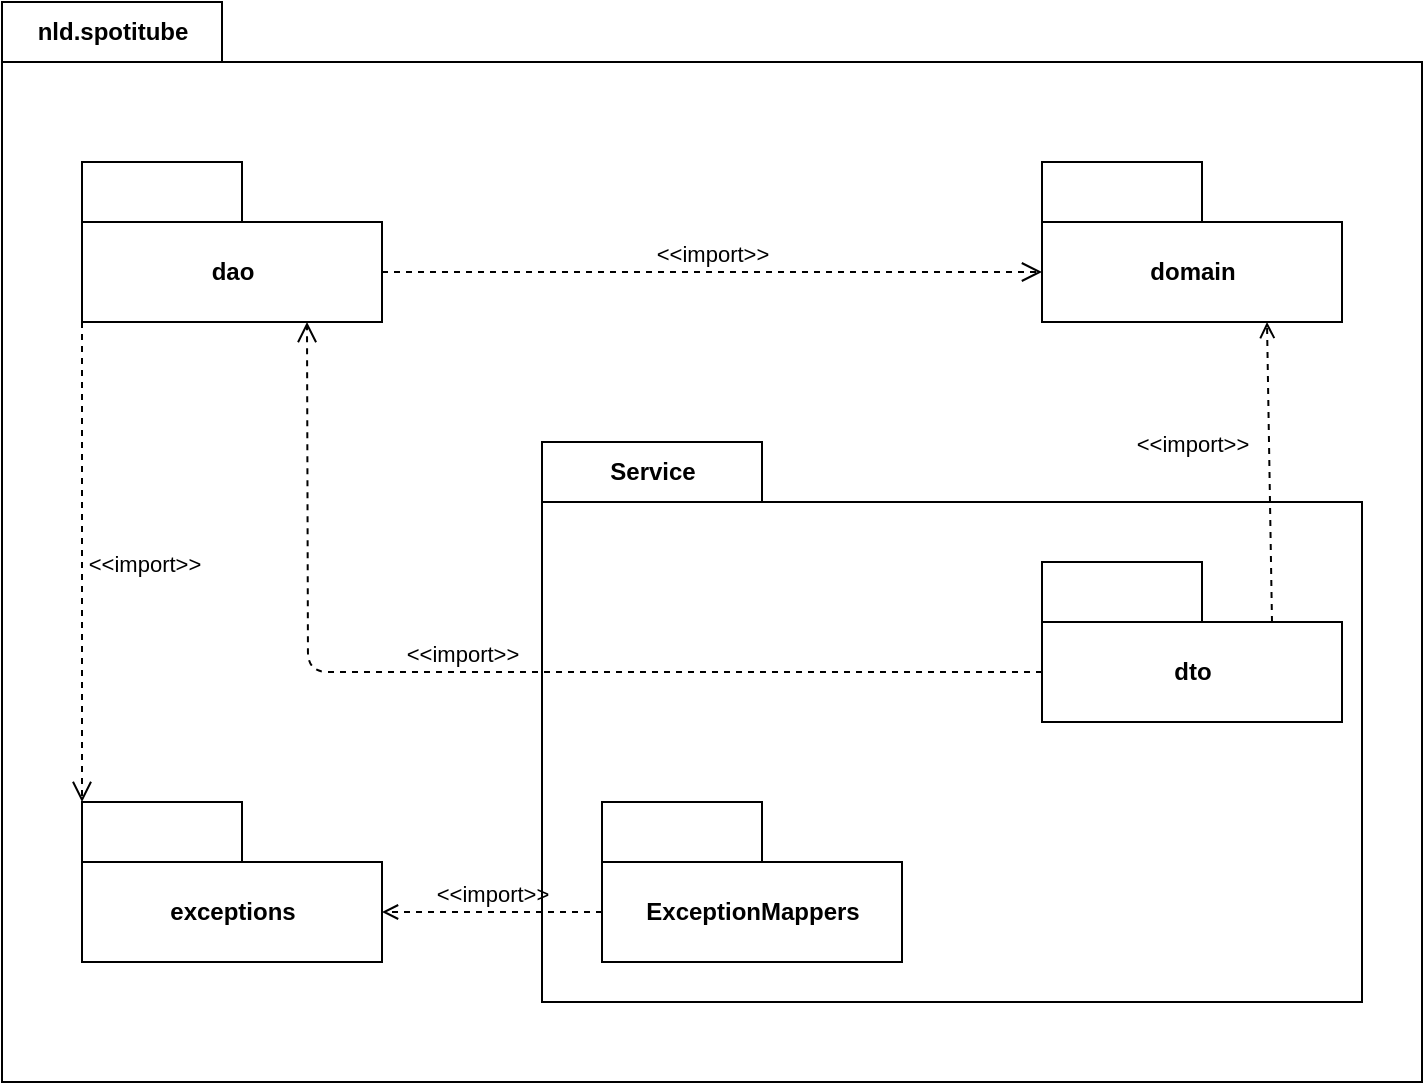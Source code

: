 <mxfile version="14.5.1" type="device"><diagram id="Bm5xtyvZQakyOFKsY987" name="Page-1"><mxGraphModel dx="1278" dy="556" grid="1" gridSize="10" guides="1" tooltips="1" connect="1" arrows="1" fold="1" page="1" pageScale="1" pageWidth="827" pageHeight="1169" math="0" shadow="0"><root><mxCell id="0"/><mxCell id="1" parent="0"/><mxCell id="o8WdITiuzt6wI7zFveMG-1" value="nld.spotitube" style="shape=folder;fontStyle=1;tabWidth=110;tabHeight=30;tabPosition=left;html=1;boundedLbl=1;labelInHeader=1;container=1;collapsible=0;recursiveResize=0;" vertex="1" parent="1"><mxGeometry x="70" y="20" width="440" height="320" as="geometry"/></mxCell><mxCell id="o8WdITiuzt6wI7zFveMG-3" value="dao" style="shape=folder;fontStyle=1;tabWidth=80;tabHeight=30;tabPosition=left;html=1;boundedLbl=1;" vertex="1" parent="o8WdITiuzt6wI7zFveMG-1"><mxGeometry x="40" y="80" width="150" height="80" as="geometry"/></mxCell><mxCell id="o8WdITiuzt6wI7zFveMG-4" value="domain" style="shape=folder;fontStyle=1;tabWidth=80;tabHeight=30;tabPosition=left;html=1;boundedLbl=1;" vertex="1" parent="o8WdITiuzt6wI7zFveMG-1"><mxGeometry x="259" y="80" width="150" height="80" as="geometry"/></mxCell><mxCell id="o8WdITiuzt6wI7zFveMG-5" value="exceptions" style="shape=folder;fontStyle=1;tabWidth=80;tabHeight=30;tabPosition=left;html=1;boundedLbl=1;" vertex="1" parent="o8WdITiuzt6wI7zFveMG-1"><mxGeometry x="40" y="200" width="150" height="80" as="geometry"/></mxCell><mxCell id="o8WdITiuzt6wI7zFveMG-6" value="nld.spotitube" style="shape=folder;fontStyle=1;tabWidth=110;tabHeight=30;tabPosition=left;html=1;boundedLbl=1;labelInHeader=1;container=1;collapsible=0;recursiveResize=0;" vertex="1" parent="1"><mxGeometry x="70" y="20" width="710" height="540" as="geometry"/></mxCell><mxCell id="o8WdITiuzt6wI7zFveMG-7" value="dao" style="shape=folder;fontStyle=1;tabWidth=80;tabHeight=30;tabPosition=left;html=1;boundedLbl=1;" vertex="1" parent="o8WdITiuzt6wI7zFveMG-6"><mxGeometry x="40" y="80" width="150" height="80" as="geometry"/></mxCell><mxCell id="o8WdITiuzt6wI7zFveMG-8" value="domain" style="shape=folder;fontStyle=1;tabWidth=80;tabHeight=30;tabPosition=left;html=1;boundedLbl=1;" vertex="1" parent="o8WdITiuzt6wI7zFveMG-6"><mxGeometry x="520" y="80" width="150" height="80" as="geometry"/></mxCell><mxCell id="o8WdITiuzt6wI7zFveMG-9" value="exceptions" style="shape=folder;fontStyle=1;tabWidth=80;tabHeight=30;tabPosition=left;html=1;boundedLbl=1;" vertex="1" parent="o8WdITiuzt6wI7zFveMG-6"><mxGeometry x="40" y="400" width="150" height="80" as="geometry"/></mxCell><mxCell id="o8WdITiuzt6wI7zFveMG-22" value="&amp;lt;&amp;lt;import&amp;gt;&amp;gt;" style="endArrow=open;startArrow=none;endFill=0;startFill=0;endSize=8;html=1;verticalAlign=bottom;dashed=1;labelBackgroundColor=none;exitX=0;exitY=0;exitDx=150;exitDy=55;exitPerimeter=0;entryX=0;entryY=0;entryDx=0;entryDy=55;entryPerimeter=0;" edge="1" parent="o8WdITiuzt6wI7zFveMG-6" source="o8WdITiuzt6wI7zFveMG-7" target="o8WdITiuzt6wI7zFveMG-8"><mxGeometry width="160" relative="1" as="geometry"><mxPoint x="260" y="270" as="sourcePoint"/><mxPoint x="420" y="270" as="targetPoint"/></mxGeometry></mxCell><mxCell id="o8WdITiuzt6wI7zFveMG-23" value="&amp;lt;&amp;lt;import&amp;gt;&amp;gt;" style="endArrow=open;startArrow=none;endFill=0;startFill=0;endSize=8;html=1;verticalAlign=bottom;dashed=1;labelBackgroundColor=none;exitX=0;exitY=0;exitDx=0;exitDy=80;exitPerimeter=0;entryX=0;entryY=0;entryDx=0;entryDy=0;entryPerimeter=0;" edge="1" parent="o8WdITiuzt6wI7zFveMG-6" source="o8WdITiuzt6wI7zFveMG-7" target="o8WdITiuzt6wI7zFveMG-9"><mxGeometry x="0.079" y="31" width="160" relative="1" as="geometry"><mxPoint x="260" y="270" as="sourcePoint"/><mxPoint x="420" y="270" as="targetPoint"/><mxPoint as="offset"/></mxGeometry></mxCell><mxCell id="o8WdITiuzt6wI7zFveMG-11" value="Service" style="shape=folder;fontStyle=1;tabWidth=110;tabHeight=30;tabPosition=left;html=1;boundedLbl=1;labelInHeader=1;container=1;collapsible=0;recursiveResize=0;" vertex="1" parent="1"><mxGeometry x="340" y="240" width="410" height="280" as="geometry"/></mxCell><mxCell id="o8WdITiuzt6wI7zFveMG-13" value="dto" style="shape=folder;fontStyle=1;tabWidth=80;tabHeight=30;tabPosition=left;html=1;boundedLbl=1;" vertex="1" parent="o8WdITiuzt6wI7zFveMG-11"><mxGeometry x="250" y="60" width="150" height="80" as="geometry"/></mxCell><mxCell id="o8WdITiuzt6wI7zFveMG-14" value="ExceptionMappers" style="shape=folder;fontStyle=1;tabWidth=80;tabHeight=30;tabPosition=left;html=1;boundedLbl=1;" vertex="1" parent="o8WdITiuzt6wI7zFveMG-11"><mxGeometry x="30" y="180" width="150" height="80" as="geometry"/></mxCell><mxCell id="o8WdITiuzt6wI7zFveMG-24" value="&amp;lt;&amp;lt;import&amp;gt;&amp;gt;" style="endArrow=open;html=1;rounded=0;align=center;verticalAlign=bottom;dashed=1;endFill=0;labelBackgroundColor=none;exitX=0;exitY=0;exitDx=115;exitDy=30;exitPerimeter=0;entryX=0.75;entryY=1;entryDx=0;entryDy=0;entryPerimeter=0;" edge="1" parent="1" source="o8WdITiuzt6wI7zFveMG-13" target="o8WdITiuzt6wI7zFveMG-8"><mxGeometry x="0.075" y="39" relative="1" as="geometry"><mxPoint x="330" y="290" as="sourcePoint"/><mxPoint x="490" y="290" as="targetPoint"/><mxPoint as="offset"/></mxGeometry></mxCell><mxCell id="o8WdITiuzt6wI7zFveMG-26" value="&amp;lt;&amp;lt;import&amp;gt;&amp;gt;" style="endArrow=open;startArrow=none;endFill=0;startFill=0;endSize=8;html=1;verticalAlign=bottom;dashed=1;labelBackgroundColor=none;exitX=0;exitY=0;exitDx=0;exitDy=55;exitPerimeter=0;entryX=0.75;entryY=1;entryDx=0;entryDy=0;entryPerimeter=0;" edge="1" parent="1" source="o8WdITiuzt6wI7zFveMG-13" target="o8WdITiuzt6wI7zFveMG-7"><mxGeometry x="0.07" width="160" relative="1" as="geometry"><mxPoint x="330" y="290" as="sourcePoint"/><mxPoint x="490" y="290" as="targetPoint"/><Array as="points"><mxPoint x="223" y="355"/></Array><mxPoint as="offset"/></mxGeometry></mxCell><mxCell id="o8WdITiuzt6wI7zFveMG-27" value="&amp;lt;&amp;lt;import&amp;gt;&amp;gt;" style="endArrow=open;html=1;rounded=0;align=center;verticalAlign=bottom;dashed=1;endFill=0;labelBackgroundColor=none;exitX=0;exitY=0;exitDx=0;exitDy=55;exitPerimeter=0;entryX=0;entryY=0;entryDx=150;entryDy=55;entryPerimeter=0;" edge="1" parent="1" source="o8WdITiuzt6wI7zFveMG-14" target="o8WdITiuzt6wI7zFveMG-9"><mxGeometry relative="1" as="geometry"><mxPoint x="330" y="300" as="sourcePoint"/><mxPoint x="490" y="300" as="targetPoint"/></mxGeometry></mxCell></root></mxGraphModel></diagram></mxfile>